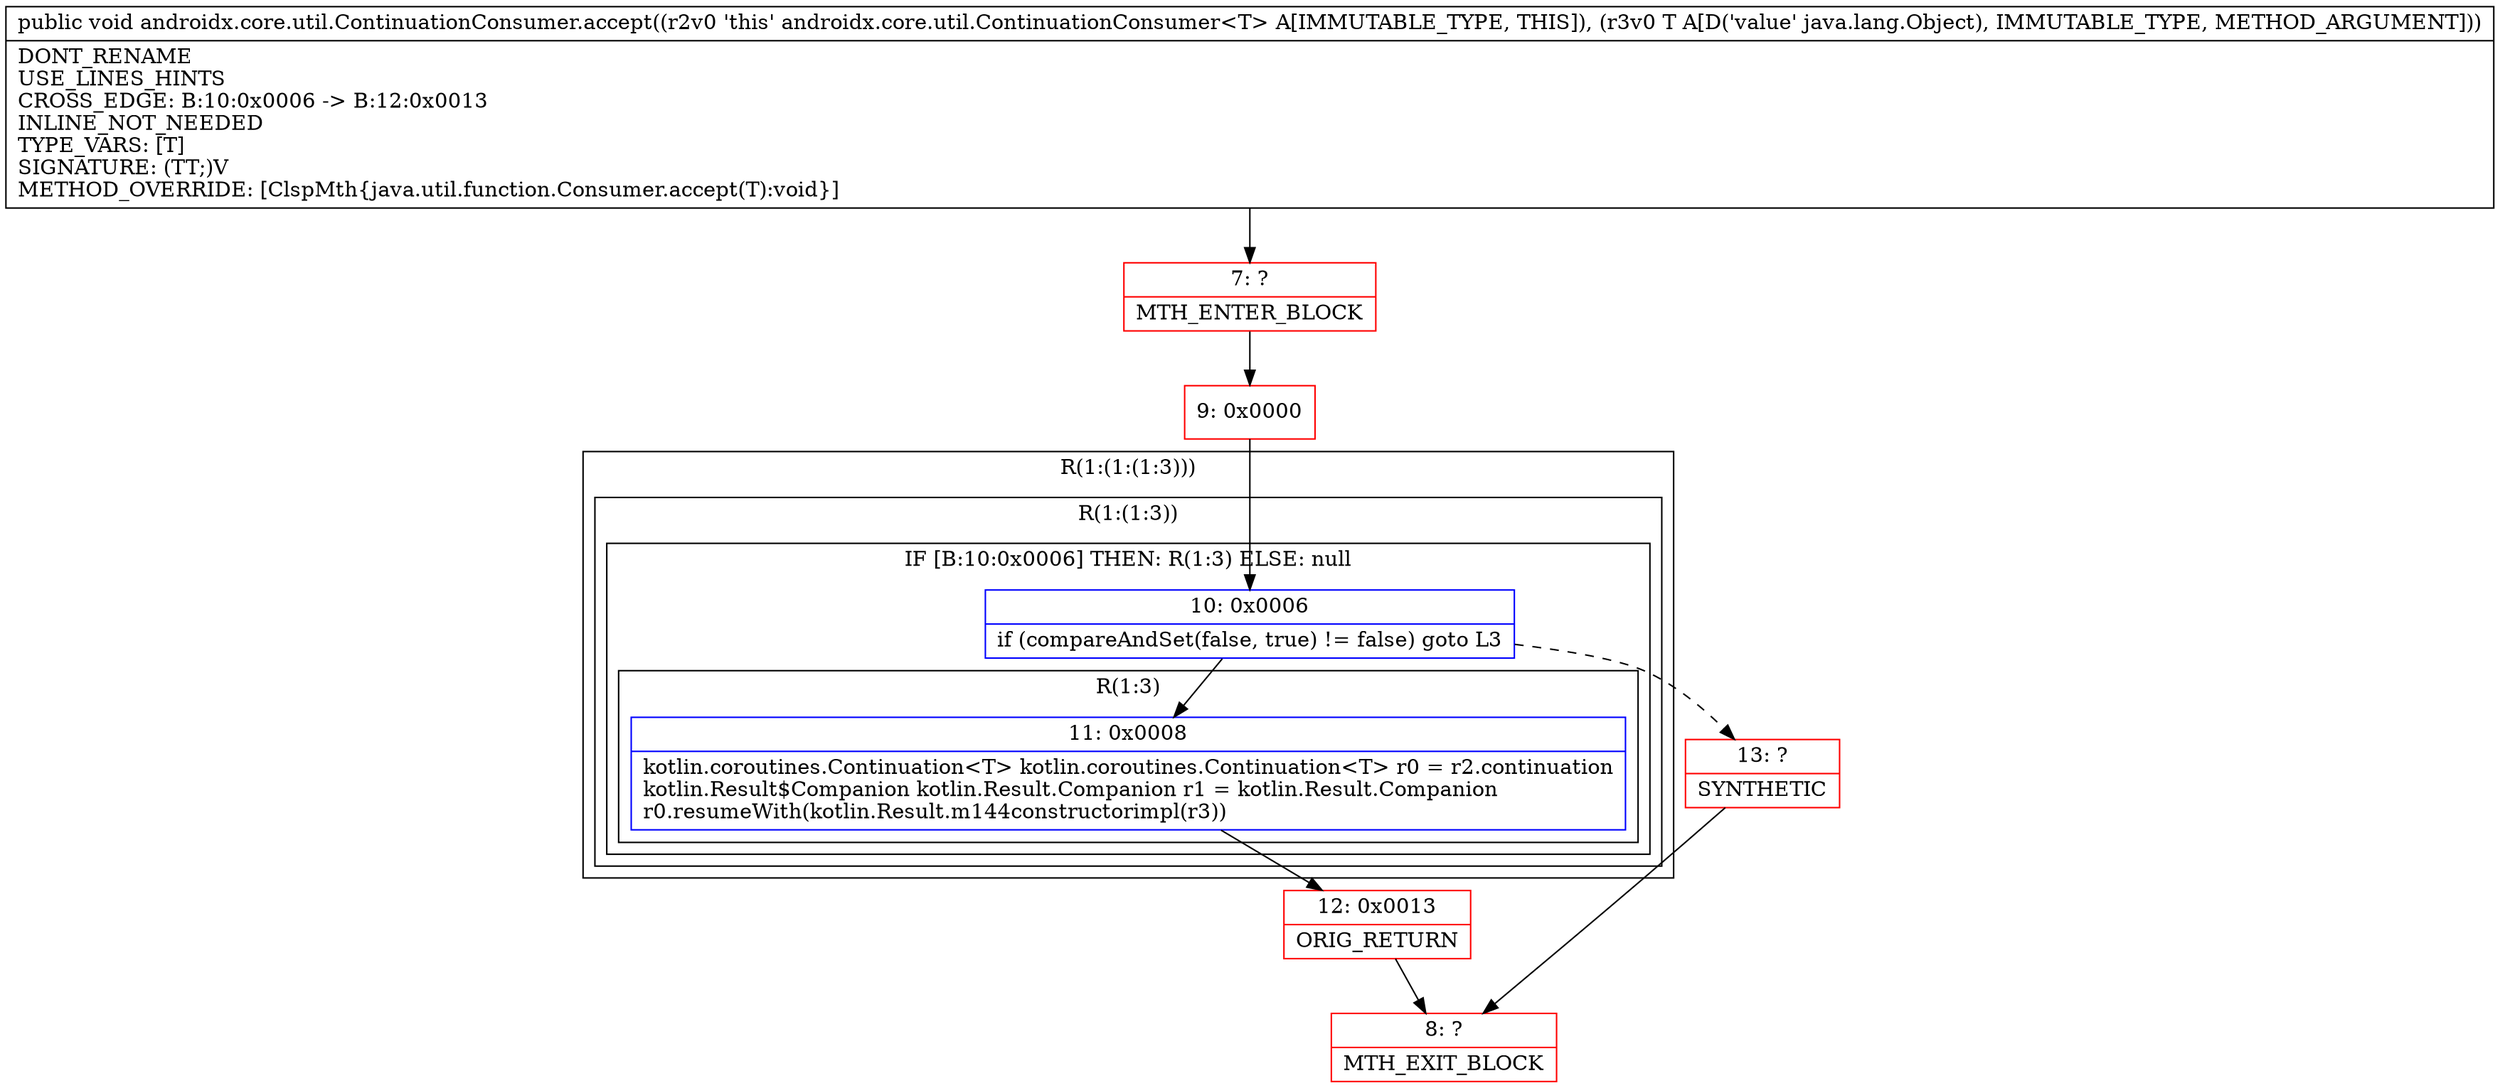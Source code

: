 digraph "CFG forandroidx.core.util.ContinuationConsumer.accept(Ljava\/lang\/Object;)V" {
subgraph cluster_Region_656242818 {
label = "R(1:(1:(1:3)))";
node [shape=record,color=blue];
subgraph cluster_Region_47211189 {
label = "R(1:(1:3))";
node [shape=record,color=blue];
subgraph cluster_IfRegion_1711274865 {
label = "IF [B:10:0x0006] THEN: R(1:3) ELSE: null";
node [shape=record,color=blue];
Node_10 [shape=record,label="{10\:\ 0x0006|if (compareAndSet(false, true) != false) goto L3\l}"];
subgraph cluster_Region_338225485 {
label = "R(1:3)";
node [shape=record,color=blue];
Node_11 [shape=record,label="{11\:\ 0x0008|kotlin.coroutines.Continuation\<T\> kotlin.coroutines.Continuation\<T\> r0 = r2.continuation\lkotlin.Result$Companion kotlin.Result.Companion r1 = kotlin.Result.Companion\lr0.resumeWith(kotlin.Result.m144constructorimpl(r3))\l}"];
}
}
}
}
Node_7 [shape=record,color=red,label="{7\:\ ?|MTH_ENTER_BLOCK\l}"];
Node_9 [shape=record,color=red,label="{9\:\ 0x0000}"];
Node_12 [shape=record,color=red,label="{12\:\ 0x0013|ORIG_RETURN\l}"];
Node_8 [shape=record,color=red,label="{8\:\ ?|MTH_EXIT_BLOCK\l}"];
Node_13 [shape=record,color=red,label="{13\:\ ?|SYNTHETIC\l}"];
MethodNode[shape=record,label="{public void androidx.core.util.ContinuationConsumer.accept((r2v0 'this' androidx.core.util.ContinuationConsumer\<T\> A[IMMUTABLE_TYPE, THIS]), (r3v0 T A[D('value' java.lang.Object), IMMUTABLE_TYPE, METHOD_ARGUMENT]))  | DONT_RENAME\lUSE_LINES_HINTS\lCROSS_EDGE: B:10:0x0006 \-\> B:12:0x0013\lINLINE_NOT_NEEDED\lTYPE_VARS: [T]\lSIGNATURE: (TT;)V\lMETHOD_OVERRIDE: [ClspMth\{java.util.function.Consumer.accept(T):void\}]\l}"];
MethodNode -> Node_7;Node_10 -> Node_11;
Node_10 -> Node_13[style=dashed];
Node_11 -> Node_12;
Node_7 -> Node_9;
Node_9 -> Node_10;
Node_12 -> Node_8;
Node_13 -> Node_8;
}

